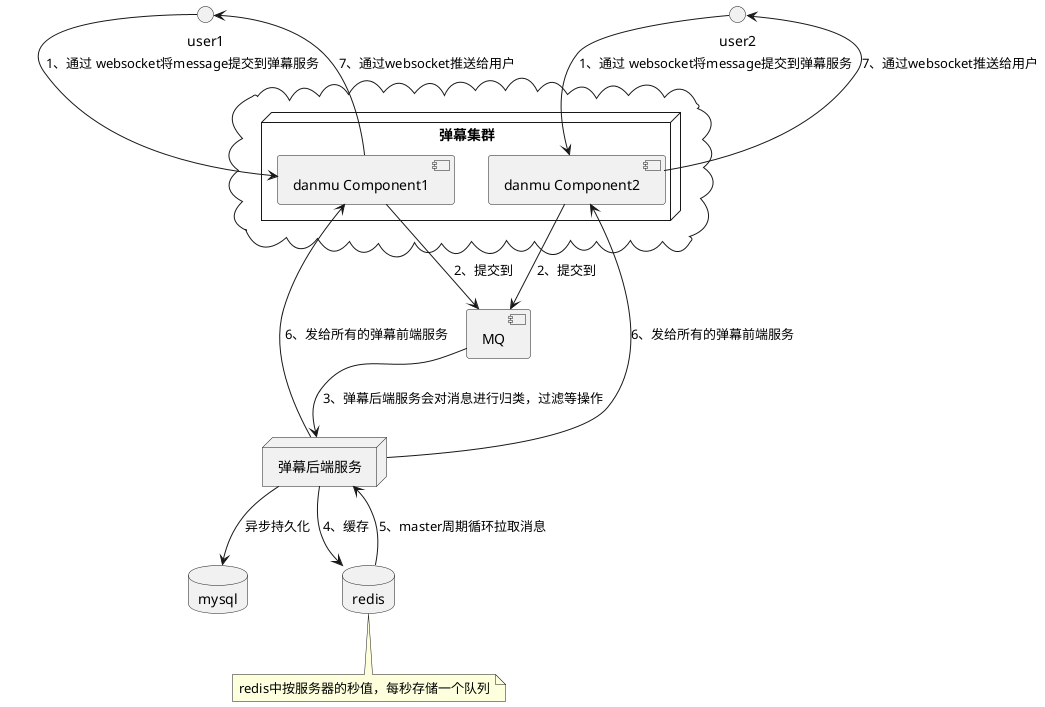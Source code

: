@startuml
'https://plantuml.com/component-diagram

cloud {
 node "弹幕集群" {
   [danmu Component1]
   [danmu Component2]
 }
}

[MQ]

node "弹幕后端服务"{

}

database mysql {
}

database redis {
}

note bottom of redis : redis中按服务器的秒值，每秒存储一个队列

user1 --> [danmu Component1] : 1、通过 websocket将message提交到弹幕服务
user2 --> [danmu Component2] : 1、通过 websocket将message提交到弹幕服务
[danmu Component1] --> MQ : 2、提交到
[danmu Component2] --> MQ : 2、提交到
MQ --> 弹幕后端服务 : 3、弹幕后端服务会对消息进行归类，过滤等操作
弹幕后端服务 -->mysql : 异步持久化
弹幕后端服务 --> redis : 4、缓存
redis --> 弹幕后端服务 : 5、master周期循环拉取消息
[danmu Component1] <-- 弹幕后端服务 : 6、发给所有的弹幕前端服务
[danmu Component2] <-- 弹幕后端服务 : 6、发给所有的弹幕前端服务
[danmu Component1] --> user1 : 7、通过websocket推送给用户
[danmu Component2] --> user2 : 7、通过websocket推送给用户
@enduml
